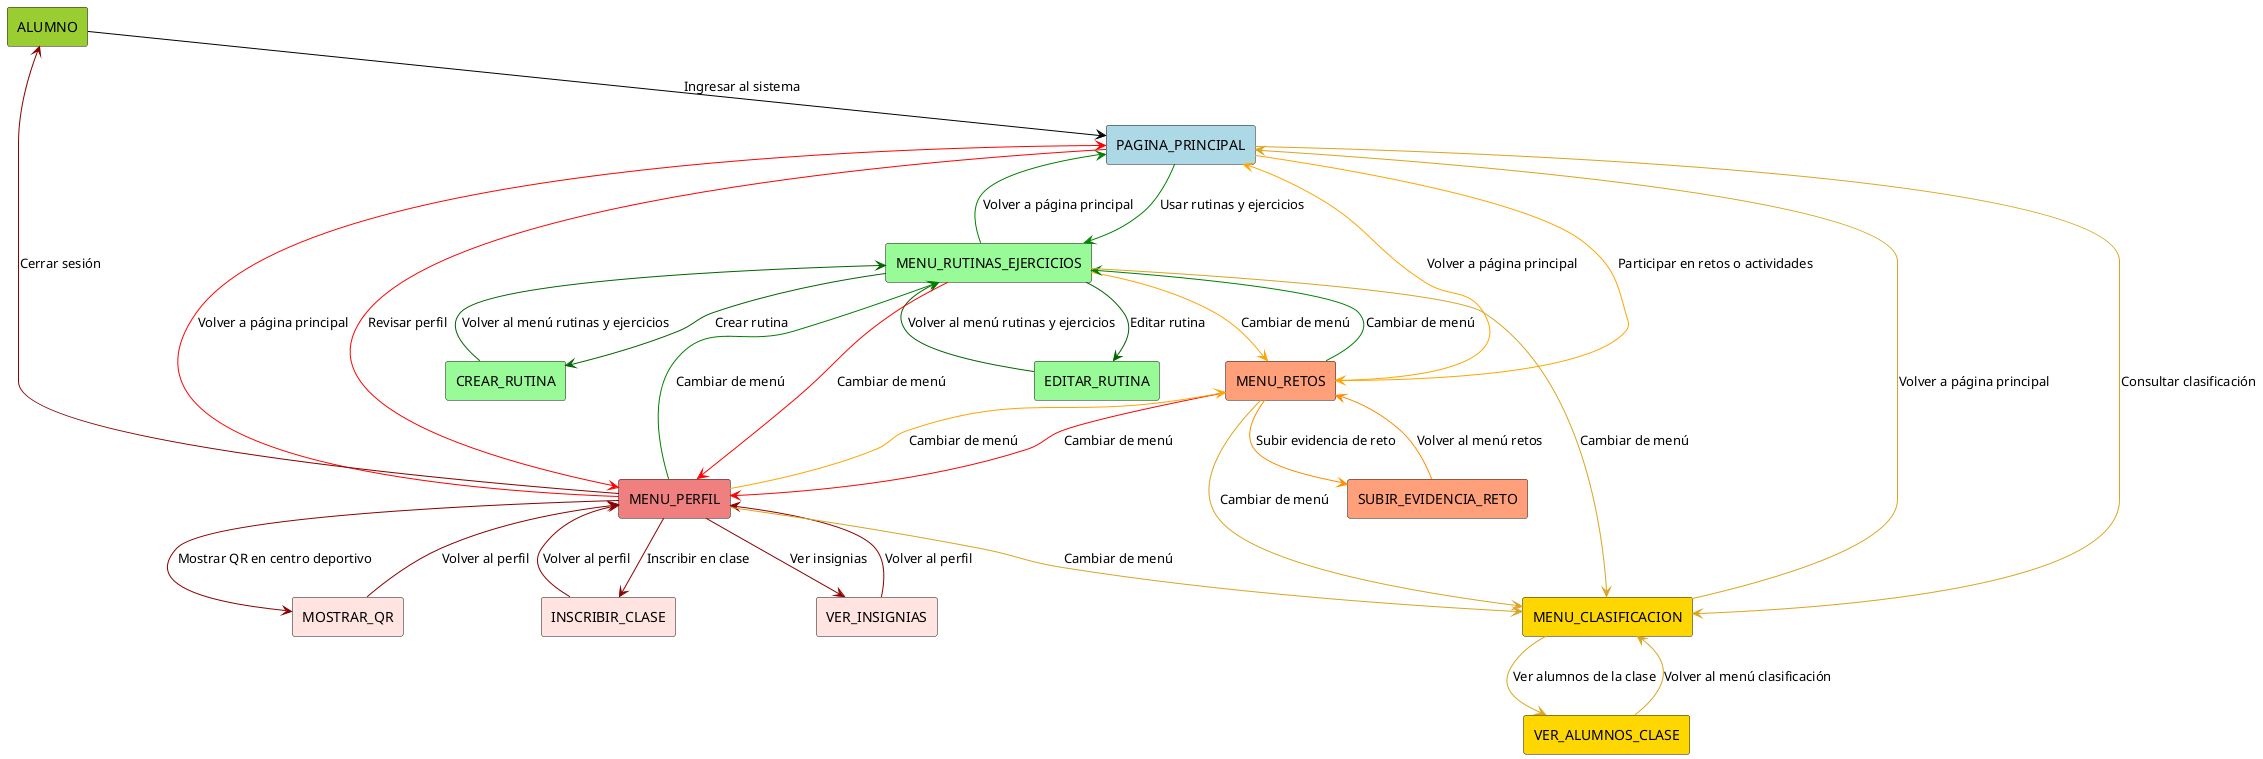 @startuml AlumnosCasosDeUso
!define RECTANGLE(x, color) rectangle x #color

' === ACTORES Y ELEMENTOS PRINCIPALES ===
RECTANGLE(ALUMNO, YellowGreen)
RECTANGLE(PAGINA_PRINCIPAL, LightBlue)

' === MENÚS ===
RECTANGLE(MENU_RUTINAS_EJERCICIOS, PaleGreen)
RECTANGLE(MENU_RETOS, LightSalmon)
RECTANGLE(MENU_CLASIFICACION, Gold)
RECTANGLE(MENU_PERFIL, LightCoral)

' === ACCIONES ===
RECTANGLE(VER_INSIGNIAS, MistyRose)
RECTANGLE(INSCRIBIR_CLASE, MistyRose)
RECTANGLE(MOSTRAR_QR, MistyRose)
RECTANGLE(CREAR_RUTINA, PaleGreen)
RECTANGLE(EDITAR_RUTINA, PaleGreen)
RECTANGLE(SUBIR_EVIDENCIA_RETO, LightSalmon)
RECTANGLE(VER_ALUMNOS_CLASE, Gold)

' === RELACIONES PRINCIPALES ===
ALUMNO -[#Black]-> PAGINA_PRINCIPAL : Ingresar al sistema

PAGINA_PRINCIPAL -[#Green]-> MENU_RUTINAS_EJERCICIOS : Usar rutinas y ejercicios
PAGINA_PRINCIPAL -[#Orange]-> MENU_RETOS : Participar en retos o actividades
PAGINA_PRINCIPAL -[#GoldenRod]-> MENU_CLASIFICACION : Consultar clasificación
PAGINA_PRINCIPAL -[#Red]-> MENU_PERFIL : Revisar perfil

' === MENÚ RUTINAS Y EJERCICIOS ===
MENU_RUTINAS_EJERCICIOS -[#DarkGreen]-> CREAR_RUTINA : Crear rutina
MENU_RUTINAS_EJERCICIOS -[#DarkGreen]-> EDITAR_RUTINA : Editar rutina
CREAR_RUTINA -[#DarkGreen]-> MENU_RUTINAS_EJERCICIOS : Volver al menú rutinas y ejercicios
EDITAR_RUTINA -[#DarkGreen]-> MENU_RUTINAS_EJERCICIOS : Volver al menú rutinas y ejercicios

MENU_RUTINAS_EJERCICIOS -[#Orange]-> MENU_RETOS : Cambiar de menú
MENU_RUTINAS_EJERCICIOS -[#GoldenRod]-> MENU_CLASIFICACION : Cambiar de menú
MENU_RUTINAS_EJERCICIOS -[#Red]-> MENU_PERFIL : Cambiar de menú

' === MENÚ RETOS ===
MENU_RETOS -[#DarkOrange]-> SUBIR_EVIDENCIA_RETO : Subir evidencia de reto
SUBIR_EVIDENCIA_RETO -[#DarkOrange]-> MENU_RETOS : Volver al menú retos

MENU_RETOS -[#Red]-> MENU_PERFIL : Cambiar de menú
MENU_RETOS -[#GoldenRod]-> MENU_CLASIFICACION : Cambiar de menú
MENU_RETOS -[#Green]-> MENU_RUTINAS_EJERCICIOS : Cambiar de menú

' === MENÚ CLASIFICACIÓN ===
MENU_CLASIFICACION -[#GoldenRod]-> VER_ALUMNOS_CLASE : Ver alumnos de la clase
VER_ALUMNOS_CLASE -[#GoldenRod]-> MENU_CLASIFICACION : Volver al menú clasificación

' === MENÚ PERFIL ===
MENU_PERFIL -[#DarkRed]-> VER_INSIGNIAS : Ver insignias
MENU_PERFIL -[#DarkRed]-> INSCRIBIR_CLASE : Inscribir en clase
MENU_PERFIL -[#DarkRed]-> MOSTRAR_QR : Mostrar QR en centro deportivo
MENU_PERFIL -[#DarkRed]-> ALUMNO : Cerrar sesión

MENU_PERFIL -[#Orange]-> MENU_RETOS : Cambiar de menú
MENU_PERFIL -[#GoldenRod]-> MENU_CLASIFICACION : Cambiar de menú
MENU_PERFIL -[#Green]-> MENU_RUTINAS_EJERCICIOS : Cambiar de menú

VER_INSIGNIAS -[#DarkRed]-> MENU_PERFIL : Volver al perfil
INSCRIBIR_CLASE -[#DarkRed]-> MENU_PERFIL : Volver al perfil
MOSTRAR_QR -[#DarkRed]-> MENU_PERFIL : Volver al perfil

' === RELACIONES ADICIONALES ===
MENU_RUTINAS_EJERCICIOS -[#Green]-> PAGINA_PRINCIPAL : Volver a página principal
MENU_RETOS -[#Orange]-> PAGINA_PRINCIPAL : Volver a página principal
MENU_CLASIFICACION -[#GoldenRod]-> PAGINA_PRINCIPAL : Volver a página principal
MENU_PERFIL -[#Red]-> PAGINA_PRINCIPAL : Volver a página principal

@enduml
